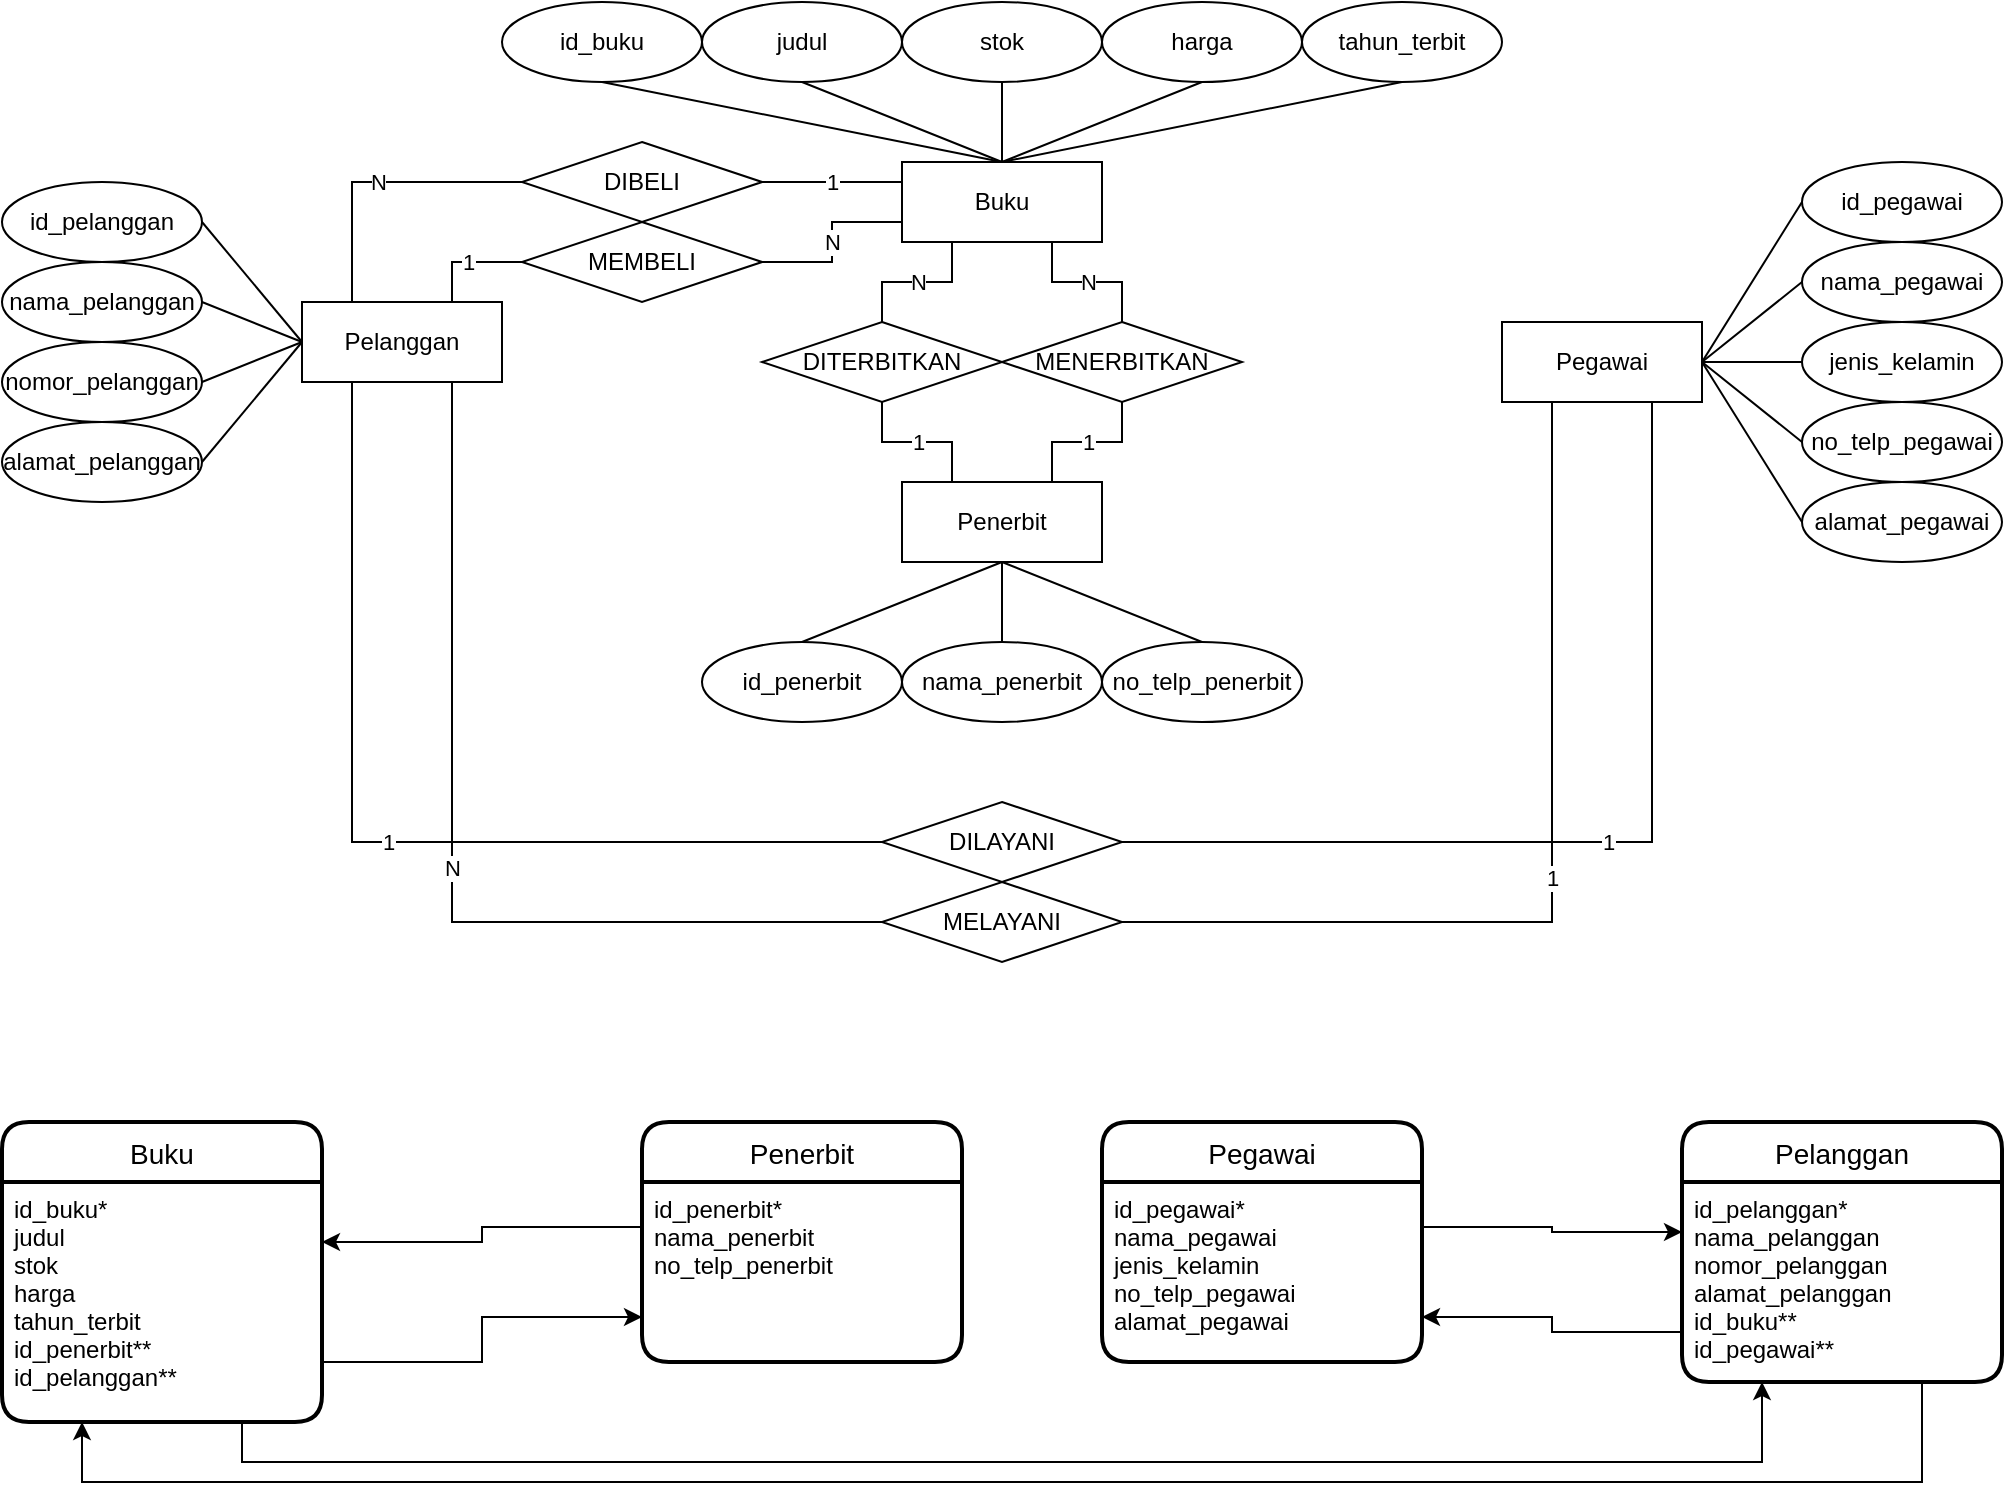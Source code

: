 <mxfile version="17.1.3" type="device"><diagram id="R2lEEEUBdFMjLlhIrx00" name="Page-1"><mxGraphModel dx="1839" dy="588" grid="1" gridSize="10" guides="1" tooltips="1" connect="1" arrows="1" fold="1" page="1" pageScale="1" pageWidth="850" pageHeight="1100" math="0" shadow="0" extFonts="Permanent Marker^https://fonts.googleapis.com/css?family=Permanent+Marker"><root><mxCell id="0"/><mxCell id="1" parent="0"/><mxCell id="KwDEKG5M2DWTrTvIExrl-70" value="N" style="edgeStyle=orthogonalEdgeStyle;rounded=0;orthogonalLoop=1;jettySize=auto;html=1;exitX=0.75;exitY=1;exitDx=0;exitDy=0;entryX=0.5;entryY=0;entryDx=0;entryDy=0;endArrow=none;endFill=0;" edge="1" parent="1" source="KwDEKG5M2DWTrTvIExrl-1" target="KwDEKG5M2DWTrTvIExrl-68"><mxGeometry relative="1" as="geometry"/></mxCell><mxCell id="KwDEKG5M2DWTrTvIExrl-1" value="Buku" style="whiteSpace=wrap;html=1;align=center;" vertex="1" parent="1"><mxGeometry x="375" y="80" width="100" height="40" as="geometry"/></mxCell><mxCell id="KwDEKG5M2DWTrTvIExrl-72" value="1" style="edgeStyle=orthogonalEdgeStyle;rounded=0;orthogonalLoop=1;jettySize=auto;html=1;exitX=0.75;exitY=0;exitDx=0;exitDy=0;entryX=0.5;entryY=1;entryDx=0;entryDy=0;endArrow=none;endFill=0;" edge="1" parent="1" source="KwDEKG5M2DWTrTvIExrl-2" target="KwDEKG5M2DWTrTvIExrl-68"><mxGeometry relative="1" as="geometry"/></mxCell><mxCell id="KwDEKG5M2DWTrTvIExrl-2" value="Penerbit" style="whiteSpace=wrap;html=1;align=center;" vertex="1" parent="1"><mxGeometry x="375" y="240" width="100" height="40" as="geometry"/></mxCell><mxCell id="KwDEKG5M2DWTrTvIExrl-35" style="edgeStyle=none;rounded=0;orthogonalLoop=1;jettySize=auto;html=1;exitX=1;exitY=0.5;exitDx=0;exitDy=0;entryX=0;entryY=0.5;entryDx=0;entryDy=0;endArrow=none;endFill=0;" edge="1" parent="1" source="KwDEKG5M2DWTrTvIExrl-4" target="KwDEKG5M2DWTrTvIExrl-25"><mxGeometry relative="1" as="geometry"/></mxCell><mxCell id="KwDEKG5M2DWTrTvIExrl-36" style="edgeStyle=none;rounded=0;orthogonalLoop=1;jettySize=auto;html=1;exitX=1;exitY=0.5;exitDx=0;exitDy=0;entryX=0;entryY=0.5;entryDx=0;entryDy=0;endArrow=none;endFill=0;" edge="1" parent="1" source="KwDEKG5M2DWTrTvIExrl-4" target="KwDEKG5M2DWTrTvIExrl-26"><mxGeometry relative="1" as="geometry"/></mxCell><mxCell id="KwDEKG5M2DWTrTvIExrl-38" style="edgeStyle=none;rounded=0;orthogonalLoop=1;jettySize=auto;html=1;exitX=1;exitY=0.5;exitDx=0;exitDy=0;entryX=0;entryY=0.5;entryDx=0;entryDy=0;endArrow=none;endFill=0;" edge="1" parent="1" source="KwDEKG5M2DWTrTvIExrl-4" target="KwDEKG5M2DWTrTvIExrl-28"><mxGeometry relative="1" as="geometry"/></mxCell><mxCell id="KwDEKG5M2DWTrTvIExrl-39" style="edgeStyle=none;rounded=0;orthogonalLoop=1;jettySize=auto;html=1;exitX=1;exitY=0.5;exitDx=0;exitDy=0;entryX=0;entryY=0.5;entryDx=0;entryDy=0;endArrow=none;endFill=0;" edge="1" parent="1" source="KwDEKG5M2DWTrTvIExrl-4" target="KwDEKG5M2DWTrTvIExrl-29"><mxGeometry relative="1" as="geometry"/></mxCell><mxCell id="KwDEKG5M2DWTrTvIExrl-4" value="Pegawai" style="whiteSpace=wrap;html=1;align=center;" vertex="1" parent="1"><mxGeometry x="675" y="160" width="100" height="40" as="geometry"/></mxCell><mxCell id="KwDEKG5M2DWTrTvIExrl-59" value="1" style="edgeStyle=orthogonalEdgeStyle;rounded=0;orthogonalLoop=1;jettySize=auto;html=1;exitX=0.25;exitY=1;exitDx=0;exitDy=0;entryX=0;entryY=0.5;entryDx=0;entryDy=0;endArrow=none;endFill=0;" edge="1" parent="1" source="KwDEKG5M2DWTrTvIExrl-5" target="KwDEKG5M2DWTrTvIExrl-58"><mxGeometry relative="1" as="geometry"/></mxCell><mxCell id="KwDEKG5M2DWTrTvIExrl-63" value="N" style="edgeStyle=orthogonalEdgeStyle;rounded=0;orthogonalLoop=1;jettySize=auto;html=1;exitX=0.25;exitY=0;exitDx=0;exitDy=0;entryX=0;entryY=0.5;entryDx=0;entryDy=0;endArrow=none;endFill=0;" edge="1" parent="1" source="KwDEKG5M2DWTrTvIExrl-5" target="KwDEKG5M2DWTrTvIExrl-62"><mxGeometry relative="1" as="geometry"/></mxCell><mxCell id="KwDEKG5M2DWTrTvIExrl-74" value="N" style="edgeStyle=orthogonalEdgeStyle;rounded=0;orthogonalLoop=1;jettySize=auto;html=1;exitX=0.75;exitY=1;exitDx=0;exitDy=0;entryX=0;entryY=0.5;entryDx=0;entryDy=0;endArrow=none;endFill=0;" edge="1" parent="1" source="KwDEKG5M2DWTrTvIExrl-5" target="KwDEKG5M2DWTrTvIExrl-73"><mxGeometry relative="1" as="geometry"/></mxCell><mxCell id="KwDEKG5M2DWTrTvIExrl-77" value="1" style="edgeStyle=orthogonalEdgeStyle;rounded=0;orthogonalLoop=1;jettySize=auto;html=1;exitX=0.75;exitY=0;exitDx=0;exitDy=0;entryX=0;entryY=0.5;entryDx=0;entryDy=0;endArrow=none;endFill=0;" edge="1" parent="1" source="KwDEKG5M2DWTrTvIExrl-5" target="KwDEKG5M2DWTrTvIExrl-76"><mxGeometry relative="1" as="geometry"/></mxCell><mxCell id="KwDEKG5M2DWTrTvIExrl-5" value="Pelanggan" style="whiteSpace=wrap;html=1;align=center;" vertex="1" parent="1"><mxGeometry x="75" y="150" width="100" height="40" as="geometry"/></mxCell><mxCell id="KwDEKG5M2DWTrTvIExrl-11" style="rounded=0;orthogonalLoop=1;jettySize=auto;html=1;exitX=0.5;exitY=1;exitDx=0;exitDy=0;entryX=0.5;entryY=0;entryDx=0;entryDy=0;endArrow=none;endFill=0;" edge="1" parent="1" source="KwDEKG5M2DWTrTvIExrl-6" target="KwDEKG5M2DWTrTvIExrl-1"><mxGeometry relative="1" as="geometry"/></mxCell><mxCell id="KwDEKG5M2DWTrTvIExrl-6" value="id_buku" style="ellipse;whiteSpace=wrap;html=1;align=center;" vertex="1" parent="1"><mxGeometry x="175" width="100" height="40" as="geometry"/></mxCell><mxCell id="KwDEKG5M2DWTrTvIExrl-12" style="edgeStyle=none;rounded=0;orthogonalLoop=1;jettySize=auto;html=1;exitX=0.5;exitY=1;exitDx=0;exitDy=0;entryX=0.5;entryY=0;entryDx=0;entryDy=0;endArrow=none;endFill=0;" edge="1" parent="1" source="KwDEKG5M2DWTrTvIExrl-7" target="KwDEKG5M2DWTrTvIExrl-1"><mxGeometry relative="1" as="geometry"/></mxCell><mxCell id="KwDEKG5M2DWTrTvIExrl-7" value="judul" style="ellipse;whiteSpace=wrap;html=1;align=center;" vertex="1" parent="1"><mxGeometry x="275" width="100" height="40" as="geometry"/></mxCell><mxCell id="KwDEKG5M2DWTrTvIExrl-13" style="edgeStyle=none;rounded=0;orthogonalLoop=1;jettySize=auto;html=1;exitX=0.5;exitY=1;exitDx=0;exitDy=0;entryX=0.5;entryY=0;entryDx=0;entryDy=0;endArrow=none;endFill=0;" edge="1" parent="1" source="KwDEKG5M2DWTrTvIExrl-8" target="KwDEKG5M2DWTrTvIExrl-1"><mxGeometry relative="1" as="geometry"/></mxCell><mxCell id="KwDEKG5M2DWTrTvIExrl-8" value="stok" style="ellipse;whiteSpace=wrap;html=1;align=center;" vertex="1" parent="1"><mxGeometry x="375" width="100" height="40" as="geometry"/></mxCell><mxCell id="KwDEKG5M2DWTrTvIExrl-14" style="edgeStyle=none;rounded=0;orthogonalLoop=1;jettySize=auto;html=1;exitX=0.5;exitY=1;exitDx=0;exitDy=0;entryX=0.5;entryY=0;entryDx=0;entryDy=0;endArrow=none;endFill=0;" edge="1" parent="1" source="KwDEKG5M2DWTrTvIExrl-9" target="KwDEKG5M2DWTrTvIExrl-1"><mxGeometry relative="1" as="geometry"/></mxCell><mxCell id="KwDEKG5M2DWTrTvIExrl-9" value="harga" style="ellipse;whiteSpace=wrap;html=1;align=center;" vertex="1" parent="1"><mxGeometry x="475" width="100" height="40" as="geometry"/></mxCell><mxCell id="KwDEKG5M2DWTrTvIExrl-15" style="edgeStyle=none;rounded=0;orthogonalLoop=1;jettySize=auto;html=1;exitX=0.5;exitY=1;exitDx=0;exitDy=0;entryX=0.5;entryY=0;entryDx=0;entryDy=0;endArrow=none;endFill=0;" edge="1" parent="1" source="KwDEKG5M2DWTrTvIExrl-10" target="KwDEKG5M2DWTrTvIExrl-1"><mxGeometry relative="1" as="geometry"/></mxCell><mxCell id="KwDEKG5M2DWTrTvIExrl-10" value="tahun_terbit" style="ellipse;whiteSpace=wrap;html=1;align=center;" vertex="1" parent="1"><mxGeometry x="575" width="100" height="40" as="geometry"/></mxCell><mxCell id="KwDEKG5M2DWTrTvIExrl-30" style="edgeStyle=none;rounded=0;orthogonalLoop=1;jettySize=auto;html=1;exitX=1;exitY=0.5;exitDx=0;exitDy=0;entryX=0;entryY=0.5;entryDx=0;entryDy=0;endArrow=none;endFill=0;" edge="1" parent="1" source="KwDEKG5M2DWTrTvIExrl-21" target="KwDEKG5M2DWTrTvIExrl-5"><mxGeometry relative="1" as="geometry"/></mxCell><mxCell id="KwDEKG5M2DWTrTvIExrl-21" value="id_pelanggan" style="ellipse;whiteSpace=wrap;html=1;align=center;" vertex="1" parent="1"><mxGeometry x="-75" y="90" width="100" height="40" as="geometry"/></mxCell><mxCell id="KwDEKG5M2DWTrTvIExrl-34" style="edgeStyle=none;rounded=0;orthogonalLoop=1;jettySize=auto;html=1;exitX=1;exitY=0.5;exitDx=0;exitDy=0;entryX=0;entryY=0.5;entryDx=0;entryDy=0;endArrow=none;endFill=0;" edge="1" parent="1" source="KwDEKG5M2DWTrTvIExrl-22" target="KwDEKG5M2DWTrTvIExrl-5"><mxGeometry relative="1" as="geometry"/></mxCell><mxCell id="KwDEKG5M2DWTrTvIExrl-22" value="nama_pelanggan" style="ellipse;whiteSpace=wrap;html=1;align=center;" vertex="1" parent="1"><mxGeometry x="-75" y="130" width="100" height="40" as="geometry"/></mxCell><mxCell id="KwDEKG5M2DWTrTvIExrl-32" style="edgeStyle=none;rounded=0;orthogonalLoop=1;jettySize=auto;html=1;exitX=1;exitY=0.5;exitDx=0;exitDy=0;entryX=0;entryY=0.5;entryDx=0;entryDy=0;endArrow=none;endFill=0;" edge="1" parent="1" source="KwDEKG5M2DWTrTvIExrl-23" target="KwDEKG5M2DWTrTvIExrl-5"><mxGeometry relative="1" as="geometry"/></mxCell><mxCell id="KwDEKG5M2DWTrTvIExrl-23" value="nomor_pelanggan" style="ellipse;whiteSpace=wrap;html=1;align=center;" vertex="1" parent="1"><mxGeometry x="-75" y="170" width="100" height="40" as="geometry"/></mxCell><mxCell id="KwDEKG5M2DWTrTvIExrl-33" style="edgeStyle=none;rounded=0;orthogonalLoop=1;jettySize=auto;html=1;exitX=1;exitY=0.5;exitDx=0;exitDy=0;entryX=0;entryY=0.5;entryDx=0;entryDy=0;endArrow=none;endFill=0;" edge="1" parent="1" source="KwDEKG5M2DWTrTvIExrl-24" target="KwDEKG5M2DWTrTvIExrl-5"><mxGeometry relative="1" as="geometry"/></mxCell><mxCell id="KwDEKG5M2DWTrTvIExrl-24" value="alamat_pelanggan" style="ellipse;whiteSpace=wrap;html=1;align=center;" vertex="1" parent="1"><mxGeometry x="-75" y="210" width="100" height="40" as="geometry"/></mxCell><mxCell id="KwDEKG5M2DWTrTvIExrl-25" value="id_pegawai" style="ellipse;whiteSpace=wrap;html=1;align=center;" vertex="1" parent="1"><mxGeometry x="825" y="80" width="100" height="40" as="geometry"/></mxCell><mxCell id="KwDEKG5M2DWTrTvIExrl-26" value="nama_pegawai" style="ellipse;whiteSpace=wrap;html=1;align=center;" vertex="1" parent="1"><mxGeometry x="825" y="120" width="100" height="40" as="geometry"/></mxCell><mxCell id="KwDEKG5M2DWTrTvIExrl-37" style="edgeStyle=none;rounded=0;orthogonalLoop=1;jettySize=auto;html=1;exitX=0;exitY=0.5;exitDx=0;exitDy=0;entryX=1;entryY=0.5;entryDx=0;entryDy=0;endArrow=none;endFill=0;" edge="1" parent="1" source="KwDEKG5M2DWTrTvIExrl-27" target="KwDEKG5M2DWTrTvIExrl-4"><mxGeometry relative="1" as="geometry"/></mxCell><mxCell id="KwDEKG5M2DWTrTvIExrl-27" value="jenis_kelamin" style="ellipse;whiteSpace=wrap;html=1;align=center;" vertex="1" parent="1"><mxGeometry x="825" y="160" width="100" height="40" as="geometry"/></mxCell><mxCell id="KwDEKG5M2DWTrTvIExrl-28" value="no_telp_pegawai&lt;span style=&quot;color: rgba(0 , 0 , 0 , 0) ; font-family: monospace ; font-size: 0px&quot;&gt;%3CmxGraphModel%3E%3Croot%3E%3CmxCell%20id%3D%220%22%2F%3E%3CmxCell%20id%3D%221%22%20parent%3D%220%22%2F%3E%3CmxCell%20id%3D%222%22%20value%3D%22id_pelanggan%22%20style%3D%22ellipse%3BwhiteSpace%3Dwrap%3Bhtml%3D1%3Balign%3Dcenter%3B%22%20vertex%3D%221%22%20parent%3D%221%22%3E%3CmxGeometry%20x%3D%22-100%22%20y%3D%22100%22%20width%3D%22100%22%20height%3D%2240%22%20as%3D%22geometry%22%2F%3E%3C%2FmxCell%3E%3CmxCell%20id%3D%223%22%20value%3D%22nama_pelanggan%22%20style%3D%22ellipse%3BwhiteSpace%3Dwrap%3Bhtml%3D1%3Balign%3Dcenter%3B%22%20vertex%3D%221%22%20parent%3D%221%22%3E%3CmxGeometry%20x%3D%22-100%22%20y%3D%22140%22%20width%3D%22100%22%20height%3D%2240%22%20as%3D%22geometry%22%2F%3E%3C%2FmxCell%3E%3CmxCell%20id%3D%224%22%20value%3D%22nomor_pelanggan%22%20style%3D%22ellipse%3BwhiteSpace%3Dwrap%3Bhtml%3D1%3Balign%3Dcenter%3B%22%20vertex%3D%221%22%20parent%3D%221%22%3E%3CmxGeometry%20x%3D%22-100%22%20y%3D%22180%22%20width%3D%22100%22%20height%3D%2240%22%20as%3D%22geometry%22%2F%3E%3C%2FmxCell%3E%3CmxCell%20id%3D%225%22%20value%3D%22alamat_pelanggan%22%20style%3D%22ellipse%3BwhiteSpace%3Dwrap%3Bhtml%3D1%3Balign%3Dcenter%3B%22%20vertex%3D%221%22%20parent%3D%221%22%3E%3CmxGeometry%20x%3D%22-100%22%20y%3D%22220%22%20width%3D%22100%22%20height%3D%2240%22%20as%3D%22geometry%22%2F%3E%3C%2FmxCell%3E%3C%2Froot%3E%3C%2FmxGraphModel%3E_pegaawi&lt;/span&gt;" style="ellipse;whiteSpace=wrap;html=1;align=center;" vertex="1" parent="1"><mxGeometry x="825" y="200" width="100" height="40" as="geometry"/></mxCell><mxCell id="KwDEKG5M2DWTrTvIExrl-29" value="alamat_pegawai" style="ellipse;whiteSpace=wrap;html=1;align=center;" vertex="1" parent="1"><mxGeometry x="825" y="240" width="100" height="40" as="geometry"/></mxCell><mxCell id="KwDEKG5M2DWTrTvIExrl-69" value="N" style="edgeStyle=orthogonalEdgeStyle;rounded=0;orthogonalLoop=1;jettySize=auto;html=1;exitX=0.5;exitY=0;exitDx=0;exitDy=0;entryX=0.25;entryY=1;entryDx=0;entryDy=0;endArrow=none;endFill=0;" edge="1" parent="1" source="KwDEKG5M2DWTrTvIExrl-54" target="KwDEKG5M2DWTrTvIExrl-1"><mxGeometry relative="1" as="geometry"/></mxCell><mxCell id="KwDEKG5M2DWTrTvIExrl-71" value="1" style="edgeStyle=orthogonalEdgeStyle;rounded=0;orthogonalLoop=1;jettySize=auto;html=1;exitX=0.5;exitY=1;exitDx=0;exitDy=0;entryX=0.25;entryY=0;entryDx=0;entryDy=0;endArrow=none;endFill=0;" edge="1" parent="1" source="KwDEKG5M2DWTrTvIExrl-54" target="KwDEKG5M2DWTrTvIExrl-2"><mxGeometry relative="1" as="geometry"/></mxCell><mxCell id="KwDEKG5M2DWTrTvIExrl-54" value="DITERBITKAN" style="shape=rhombus;perimeter=rhombusPerimeter;whiteSpace=wrap;html=1;align=center;" vertex="1" parent="1"><mxGeometry x="305" y="160" width="120" height="40" as="geometry"/></mxCell><mxCell id="KwDEKG5M2DWTrTvIExrl-60" value="1" style="edgeStyle=orthogonalEdgeStyle;rounded=0;orthogonalLoop=1;jettySize=auto;html=1;exitX=1;exitY=0.5;exitDx=0;exitDy=0;entryX=0.75;entryY=1;entryDx=0;entryDy=0;endArrow=none;endFill=0;" edge="1" parent="1" source="KwDEKG5M2DWTrTvIExrl-58" target="KwDEKG5M2DWTrTvIExrl-4"><mxGeometry relative="1" as="geometry"/></mxCell><mxCell id="KwDEKG5M2DWTrTvIExrl-58" value="DILAYANI" style="shape=rhombus;perimeter=rhombusPerimeter;whiteSpace=wrap;html=1;align=center;" vertex="1" parent="1"><mxGeometry x="365" y="400" width="120" height="40" as="geometry"/></mxCell><mxCell id="KwDEKG5M2DWTrTvIExrl-64" value="1" style="edgeStyle=orthogonalEdgeStyle;rounded=0;orthogonalLoop=1;jettySize=auto;html=1;exitX=1;exitY=0.5;exitDx=0;exitDy=0;entryX=0;entryY=0.25;entryDx=0;entryDy=0;endArrow=none;endFill=0;" edge="1" parent="1" source="KwDEKG5M2DWTrTvIExrl-62" target="KwDEKG5M2DWTrTvIExrl-1"><mxGeometry relative="1" as="geometry"/></mxCell><mxCell id="KwDEKG5M2DWTrTvIExrl-62" value="DIBELI" style="shape=rhombus;perimeter=rhombusPerimeter;whiteSpace=wrap;html=1;align=center;" vertex="1" parent="1"><mxGeometry x="185" y="70" width="120" height="40" as="geometry"/></mxCell><mxCell id="KwDEKG5M2DWTrTvIExrl-68" value="MENERBITKAN" style="shape=rhombus;perimeter=rhombusPerimeter;whiteSpace=wrap;html=1;align=center;" vertex="1" parent="1"><mxGeometry x="425" y="160" width="120" height="40" as="geometry"/></mxCell><mxCell id="KwDEKG5M2DWTrTvIExrl-75" value="1" style="edgeStyle=orthogonalEdgeStyle;rounded=0;orthogonalLoop=1;jettySize=auto;html=1;exitX=1;exitY=0.5;exitDx=0;exitDy=0;entryX=0.25;entryY=1;entryDx=0;entryDy=0;endArrow=none;endFill=0;" edge="1" parent="1" source="KwDEKG5M2DWTrTvIExrl-73" target="KwDEKG5M2DWTrTvIExrl-4"><mxGeometry relative="1" as="geometry"/></mxCell><mxCell id="KwDEKG5M2DWTrTvIExrl-73" value="MELAYANI" style="shape=rhombus;perimeter=rhombusPerimeter;whiteSpace=wrap;html=1;align=center;" vertex="1" parent="1"><mxGeometry x="365" y="440" width="120" height="40" as="geometry"/></mxCell><mxCell id="KwDEKG5M2DWTrTvIExrl-78" value="N" style="edgeStyle=orthogonalEdgeStyle;rounded=0;orthogonalLoop=1;jettySize=auto;html=1;exitX=1;exitY=0.5;exitDx=0;exitDy=0;entryX=0;entryY=0.75;entryDx=0;entryDy=0;endArrow=none;endFill=0;" edge="1" parent="1" source="KwDEKG5M2DWTrTvIExrl-76" target="KwDEKG5M2DWTrTvIExrl-1"><mxGeometry relative="1" as="geometry"/></mxCell><mxCell id="KwDEKG5M2DWTrTvIExrl-76" value="MEMBELI" style="shape=rhombus;perimeter=rhombusPerimeter;whiteSpace=wrap;html=1;align=center;" vertex="1" parent="1"><mxGeometry x="185" y="110" width="120" height="40" as="geometry"/></mxCell><mxCell id="KwDEKG5M2DWTrTvIExrl-84" style="rounded=0;orthogonalLoop=1;jettySize=auto;html=1;exitX=0.5;exitY=0;exitDx=0;exitDy=0;entryX=0.5;entryY=1;entryDx=0;entryDy=0;endArrow=none;endFill=0;" edge="1" parent="1" source="KwDEKG5M2DWTrTvIExrl-79" target="KwDEKG5M2DWTrTvIExrl-2"><mxGeometry relative="1" as="geometry"/></mxCell><mxCell id="KwDEKG5M2DWTrTvIExrl-79" value="id_penerbit" style="ellipse;whiteSpace=wrap;html=1;align=center;" vertex="1" parent="1"><mxGeometry x="275" y="320" width="100" height="40" as="geometry"/></mxCell><mxCell id="KwDEKG5M2DWTrTvIExrl-85" style="edgeStyle=none;rounded=0;orthogonalLoop=1;jettySize=auto;html=1;exitX=0.5;exitY=0;exitDx=0;exitDy=0;entryX=0.5;entryY=1;entryDx=0;entryDy=0;endArrow=none;endFill=0;" edge="1" parent="1" source="KwDEKG5M2DWTrTvIExrl-80" target="KwDEKG5M2DWTrTvIExrl-2"><mxGeometry relative="1" as="geometry"/></mxCell><mxCell id="KwDEKG5M2DWTrTvIExrl-80" value="nama_penerbit" style="ellipse;whiteSpace=wrap;html=1;align=center;" vertex="1" parent="1"><mxGeometry x="375" y="320" width="100" height="40" as="geometry"/></mxCell><mxCell id="KwDEKG5M2DWTrTvIExrl-86" style="edgeStyle=none;rounded=0;orthogonalLoop=1;jettySize=auto;html=1;exitX=0.5;exitY=0;exitDx=0;exitDy=0;entryX=0.5;entryY=1;entryDx=0;entryDy=0;endArrow=none;endFill=0;" edge="1" parent="1" source="KwDEKG5M2DWTrTvIExrl-81" target="KwDEKG5M2DWTrTvIExrl-2"><mxGeometry relative="1" as="geometry"/></mxCell><mxCell id="KwDEKG5M2DWTrTvIExrl-81" value="no_telp_penerbit" style="ellipse;whiteSpace=wrap;html=1;align=center;" vertex="1" parent="1"><mxGeometry x="475" y="320" width="100" height="40" as="geometry"/></mxCell><mxCell id="KwDEKG5M2DWTrTvIExrl-87" value="Buku" style="swimlane;childLayout=stackLayout;horizontal=1;startSize=30;horizontalStack=0;rounded=1;fontSize=14;fontStyle=0;strokeWidth=2;resizeParent=0;resizeLast=1;shadow=0;dashed=0;align=center;" vertex="1" parent="1"><mxGeometry x="-75" y="560" width="160" height="150" as="geometry"/></mxCell><mxCell id="KwDEKG5M2DWTrTvIExrl-88" value="id_buku*&#10;judul&#10;stok&#10;harga&#10;tahun_terbit&#10;id_penerbit**&#10;id_pelanggan**" style="align=left;strokeColor=none;fillColor=none;spacingLeft=4;fontSize=12;verticalAlign=top;resizable=0;rotatable=0;part=1;" vertex="1" parent="KwDEKG5M2DWTrTvIExrl-87"><mxGeometry y="30" width="160" height="120" as="geometry"/></mxCell><mxCell id="KwDEKG5M2DWTrTvIExrl-91" value="Penerbit" style="swimlane;childLayout=stackLayout;horizontal=1;startSize=30;horizontalStack=0;rounded=1;fontSize=14;fontStyle=0;strokeWidth=2;resizeParent=0;resizeLast=1;shadow=0;dashed=0;align=center;" vertex="1" parent="1"><mxGeometry x="245" y="560" width="160" height="120" as="geometry"/></mxCell><mxCell id="KwDEKG5M2DWTrTvIExrl-92" value="id_penerbit*&#10;nama_penerbit&#10;no_telp_penerbit&#10;" style="align=left;strokeColor=none;fillColor=none;spacingLeft=4;fontSize=12;verticalAlign=top;resizable=0;rotatable=0;part=1;" vertex="1" parent="KwDEKG5M2DWTrTvIExrl-91"><mxGeometry y="30" width="160" height="90" as="geometry"/></mxCell><mxCell id="KwDEKG5M2DWTrTvIExrl-93" value="Pegawai" style="swimlane;childLayout=stackLayout;horizontal=1;startSize=30;horizontalStack=0;rounded=1;fontSize=14;fontStyle=0;strokeWidth=2;resizeParent=0;resizeLast=1;shadow=0;dashed=0;align=center;" vertex="1" parent="1"><mxGeometry x="475" y="560" width="160" height="120" as="geometry"/></mxCell><mxCell id="KwDEKG5M2DWTrTvIExrl-94" value="id_pegawai*&#10;nama_pegawai&#10;jenis_kelamin&#10;no_telp_pegawai&#10;alamat_pegawai&#10;" style="align=left;strokeColor=none;fillColor=none;spacingLeft=4;fontSize=12;verticalAlign=top;resizable=0;rotatable=0;part=1;" vertex="1" parent="KwDEKG5M2DWTrTvIExrl-93"><mxGeometry y="30" width="160" height="90" as="geometry"/></mxCell><mxCell id="KwDEKG5M2DWTrTvIExrl-95" value="Pelanggan" style="swimlane;childLayout=stackLayout;horizontal=1;startSize=30;horizontalStack=0;rounded=1;fontSize=14;fontStyle=0;strokeWidth=2;resizeParent=0;resizeLast=1;shadow=0;dashed=0;align=center;" vertex="1" parent="1"><mxGeometry x="765" y="560" width="160" height="130" as="geometry"/></mxCell><mxCell id="KwDEKG5M2DWTrTvIExrl-96" value="id_pelanggan*&#10;nama_pelanggan&#10;nomor_pelanggan&#10;alamat_pelanggan&#10;id_buku**&#10;id_pegawai**" style="align=left;strokeColor=none;fillColor=none;spacingLeft=4;fontSize=12;verticalAlign=top;resizable=0;rotatable=0;part=1;" vertex="1" parent="KwDEKG5M2DWTrTvIExrl-95"><mxGeometry y="30" width="160" height="100" as="geometry"/></mxCell><mxCell id="KwDEKG5M2DWTrTvIExrl-99" style="edgeStyle=orthogonalEdgeStyle;rounded=0;orthogonalLoop=1;jettySize=auto;html=1;exitX=1;exitY=0.75;exitDx=0;exitDy=0;entryX=0;entryY=0.75;entryDx=0;entryDy=0;endArrow=classic;endFill=1;" edge="1" parent="1" source="KwDEKG5M2DWTrTvIExrl-88" target="KwDEKG5M2DWTrTvIExrl-92"><mxGeometry relative="1" as="geometry"/></mxCell><mxCell id="KwDEKG5M2DWTrTvIExrl-101" style="edgeStyle=orthogonalEdgeStyle;rounded=0;orthogonalLoop=1;jettySize=auto;html=1;exitX=0;exitY=0.25;exitDx=0;exitDy=0;entryX=1;entryY=0.25;entryDx=0;entryDy=0;endArrow=classic;endFill=1;" edge="1" parent="1" source="KwDEKG5M2DWTrTvIExrl-92" target="KwDEKG5M2DWTrTvIExrl-88"><mxGeometry relative="1" as="geometry"/></mxCell><mxCell id="KwDEKG5M2DWTrTvIExrl-102" style="edgeStyle=orthogonalEdgeStyle;rounded=0;orthogonalLoop=1;jettySize=auto;html=1;exitX=0.75;exitY=1;exitDx=0;exitDy=0;entryX=0.25;entryY=1;entryDx=0;entryDy=0;endArrow=classic;endFill=1;" edge="1" parent="1" source="KwDEKG5M2DWTrTvIExrl-88" target="KwDEKG5M2DWTrTvIExrl-96"><mxGeometry relative="1" as="geometry"/></mxCell><mxCell id="KwDEKG5M2DWTrTvIExrl-103" style="edgeStyle=orthogonalEdgeStyle;rounded=0;orthogonalLoop=1;jettySize=auto;html=1;exitX=0.75;exitY=1;exitDx=0;exitDy=0;entryX=0.25;entryY=1;entryDx=0;entryDy=0;endArrow=classic;endFill=1;" edge="1" parent="1" source="KwDEKG5M2DWTrTvIExrl-96" target="KwDEKG5M2DWTrTvIExrl-88"><mxGeometry relative="1" as="geometry"><Array as="points"><mxPoint x="885" y="740"/><mxPoint x="-35" y="740"/></Array></mxGeometry></mxCell><mxCell id="KwDEKG5M2DWTrTvIExrl-104" style="edgeStyle=orthogonalEdgeStyle;rounded=0;orthogonalLoop=1;jettySize=auto;html=1;exitX=1;exitY=0.25;exitDx=0;exitDy=0;entryX=0;entryY=0.25;entryDx=0;entryDy=0;endArrow=classic;endFill=1;" edge="1" parent="1" source="KwDEKG5M2DWTrTvIExrl-94" target="KwDEKG5M2DWTrTvIExrl-96"><mxGeometry relative="1" as="geometry"/></mxCell><mxCell id="KwDEKG5M2DWTrTvIExrl-105" style="edgeStyle=orthogonalEdgeStyle;rounded=0;orthogonalLoop=1;jettySize=auto;html=1;exitX=0;exitY=0.75;exitDx=0;exitDy=0;entryX=1;entryY=0.75;entryDx=0;entryDy=0;endArrow=classic;endFill=1;" edge="1" parent="1" source="KwDEKG5M2DWTrTvIExrl-96" target="KwDEKG5M2DWTrTvIExrl-94"><mxGeometry relative="1" as="geometry"/></mxCell></root></mxGraphModel></diagram></mxfile>